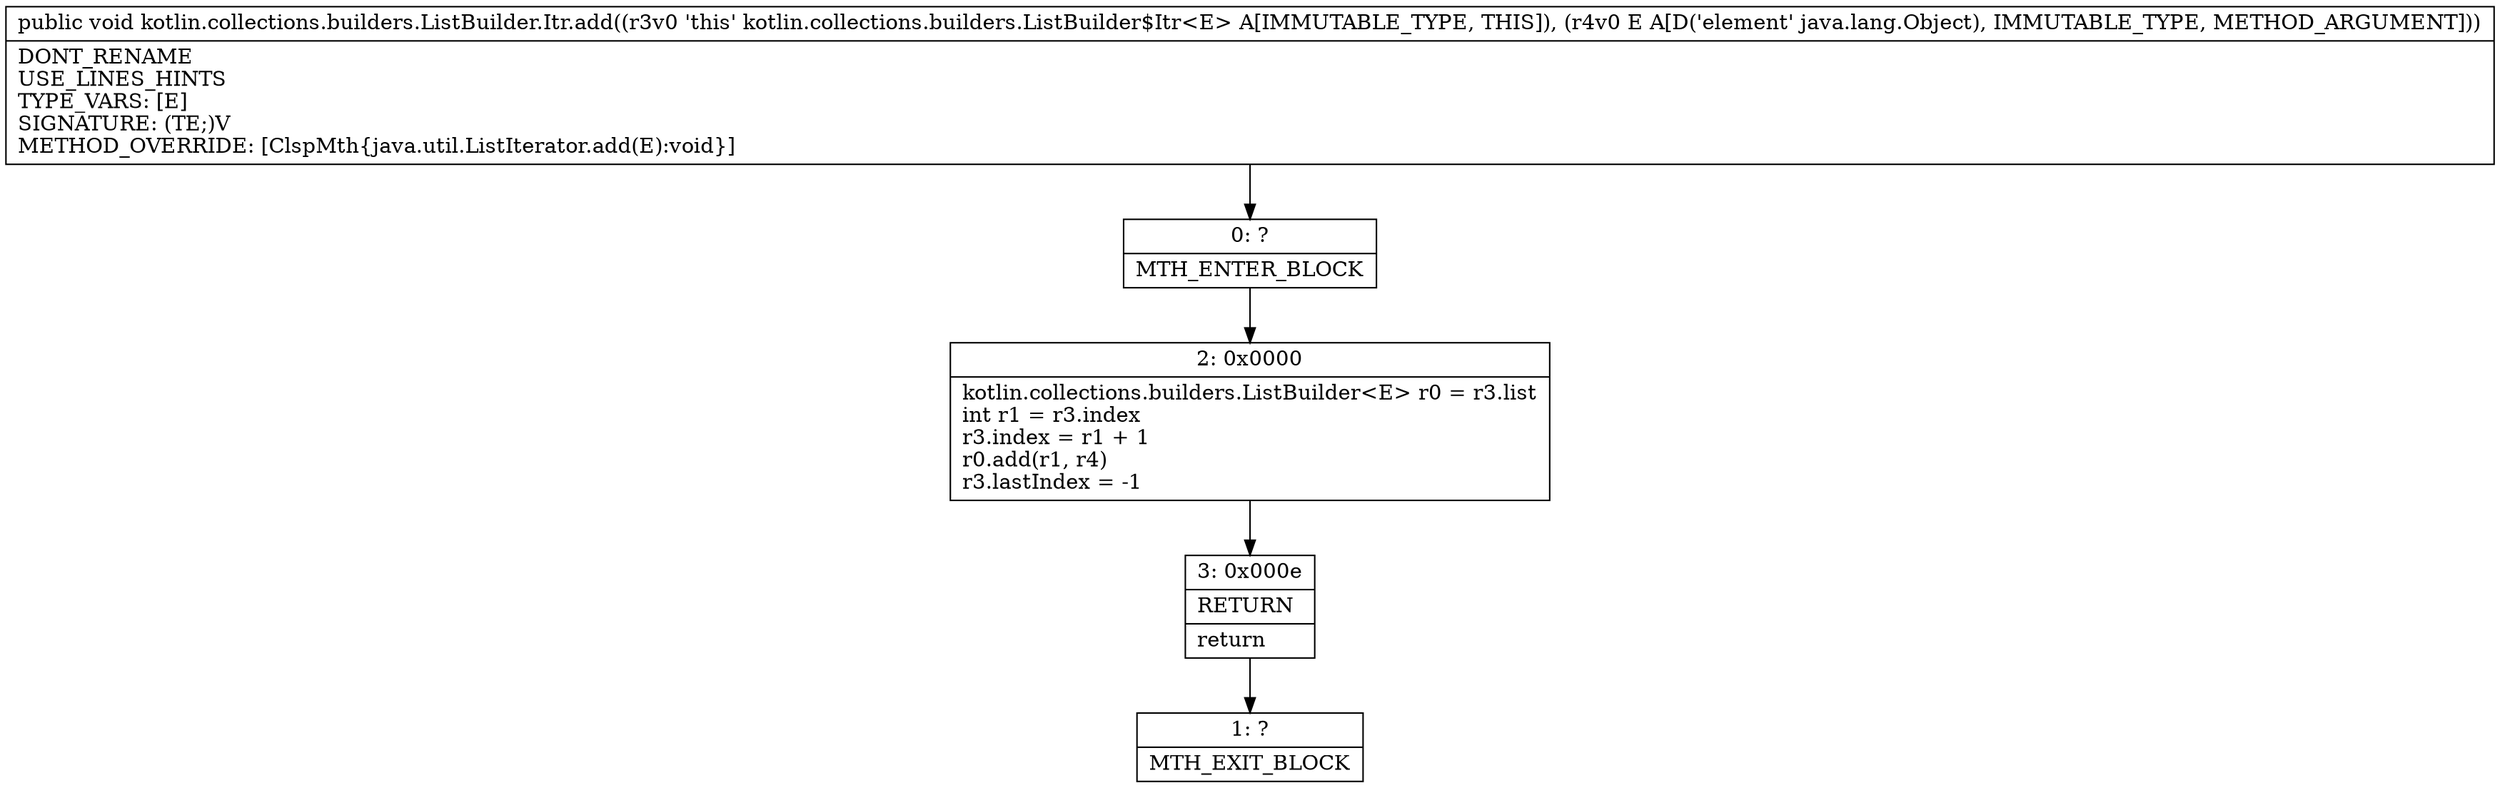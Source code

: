 digraph "CFG forkotlin.collections.builders.ListBuilder.Itr.add(Ljava\/lang\/Object;)V" {
Node_0 [shape=record,label="{0\:\ ?|MTH_ENTER_BLOCK\l}"];
Node_2 [shape=record,label="{2\:\ 0x0000|kotlin.collections.builders.ListBuilder\<E\> r0 = r3.list\lint r1 = r3.index\lr3.index = r1 + 1\lr0.add(r1, r4)\lr3.lastIndex = \-1\l}"];
Node_3 [shape=record,label="{3\:\ 0x000e|RETURN\l|return\l}"];
Node_1 [shape=record,label="{1\:\ ?|MTH_EXIT_BLOCK\l}"];
MethodNode[shape=record,label="{public void kotlin.collections.builders.ListBuilder.Itr.add((r3v0 'this' kotlin.collections.builders.ListBuilder$Itr\<E\> A[IMMUTABLE_TYPE, THIS]), (r4v0 E A[D('element' java.lang.Object), IMMUTABLE_TYPE, METHOD_ARGUMENT]))  | DONT_RENAME\lUSE_LINES_HINTS\lTYPE_VARS: [E]\lSIGNATURE: (TE;)V\lMETHOD_OVERRIDE: [ClspMth\{java.util.ListIterator.add(E):void\}]\l}"];
MethodNode -> Node_0;Node_0 -> Node_2;
Node_2 -> Node_3;
Node_3 -> Node_1;
}

